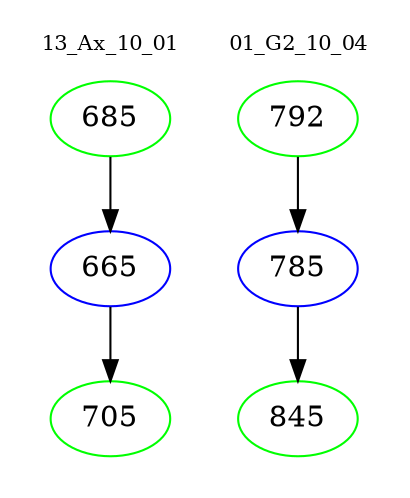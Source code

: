 digraph{
subgraph cluster_0 {
color = white
label = "13_Ax_10_01";
fontsize=10;
T0_685 [label="685", color="green"]
T0_685 -> T0_665 [color="black"]
T0_665 [label="665", color="blue"]
T0_665 -> T0_705 [color="black"]
T0_705 [label="705", color="green"]
}
subgraph cluster_1 {
color = white
label = "01_G2_10_04";
fontsize=10;
T1_792 [label="792", color="green"]
T1_792 -> T1_785 [color="black"]
T1_785 [label="785", color="blue"]
T1_785 -> T1_845 [color="black"]
T1_845 [label="845", color="green"]
}
}
